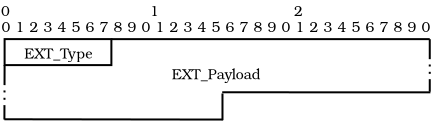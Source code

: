 <?xml version="1.0" encoding="UTF-8"?>
<dia:diagram xmlns:dia="http://www.lysator.liu.se/~alla/dia/">
  <dia:layer name="Фон" visible="true" active="true">
    <dia:group>
      <dia:object type="Flowchart - Box" version="0" id="O0">
        <dia:attribute name="obj_pos">
          <dia:point val="0.328,2.07"/>
        </dia:attribute>
        <dia:attribute name="obj_bb">
          <dia:rectangle val="0.278,2.02;5.717,3.42"/>
        </dia:attribute>
        <dia:attribute name="elem_corner">
          <dia:point val="0.328,2.07"/>
        </dia:attribute>
        <dia:attribute name="elem_width">
          <dia:real val="5.339"/>
        </dia:attribute>
        <dia:attribute name="elem_height">
          <dia:real val="1.3"/>
        </dia:attribute>
        <dia:attribute name="border_width">
          <dia:real val="0.1"/>
        </dia:attribute>
        <dia:attribute name="show_background">
          <dia:boolean val="false"/>
        </dia:attribute>
        <dia:attribute name="padding">
          <dia:real val="0.1"/>
        </dia:attribute>
        <dia:attribute name="text">
          <dia:composite type="text">
            <dia:attribute name="string">
              <dia:string>#EXT_Type#</dia:string>
            </dia:attribute>
            <dia:attribute name="font">
              <dia:font family="TeX Gyre Bonum" style="0" name="Courier"/>
            </dia:attribute>
            <dia:attribute name="height">
              <dia:real val="0.882"/>
            </dia:attribute>
            <dia:attribute name="pos">
              <dia:point val="2.998,3.034"/>
            </dia:attribute>
            <dia:attribute name="color">
              <dia:color val="#000000"/>
            </dia:attribute>
            <dia:attribute name="alignment">
              <dia:enum val="1"/>
            </dia:attribute>
          </dia:composite>
        </dia:attribute>
      </dia:object>
      <dia:object type="Standard - Text" version="1" id="O1">
        <dia:attribute name="obj_pos">
          <dia:point val="0.178,1.72"/>
        </dia:attribute>
        <dia:attribute name="obj_bb">
          <dia:rectangle val="0.178,0.965;21.816,1.91"/>
        </dia:attribute>
        <dia:attribute name="text">
          <dia:composite type="text">
            <dia:attribute name="string">
              <dia:string>#0 1 2 3 4 5 6 7 8 9 0 1 2 3 4 5 6 7 8 9 0 1 2 3 4 5 6 7 8 9 0 1 2#</dia:string>
            </dia:attribute>
            <dia:attribute name="font">
              <dia:font family="TeX Gyre Bonum" style="0" name="Courier"/>
            </dia:attribute>
            <dia:attribute name="height">
              <dia:real val="0.882"/>
            </dia:attribute>
            <dia:attribute name="pos">
              <dia:point val="0.178,1.72"/>
            </dia:attribute>
            <dia:attribute name="color">
              <dia:color val="#000000"/>
            </dia:attribute>
            <dia:attribute name="alignment">
              <dia:enum val="0"/>
            </dia:attribute>
          </dia:composite>
        </dia:attribute>
        <dia:attribute name="valign">
          <dia:enum val="3"/>
        </dia:attribute>
      </dia:object>
      <dia:object type="Standard - Text" version="1" id="O2">
        <dia:attribute name="obj_pos">
          <dia:point val="0.148,0.92"/>
        </dia:attribute>
        <dia:attribute name="obj_bb">
          <dia:rectangle val="0.148,0.165;20.573,1.11"/>
        </dia:attribute>
        <dia:attribute name="text">
          <dia:composite type="text">
            <dia:attribute name="string">
              <dia:string>#0                            1                           2                            3#</dia:string>
            </dia:attribute>
            <dia:attribute name="font">
              <dia:font family="TeX Gyre Bonum" style="0" name="Courier"/>
            </dia:attribute>
            <dia:attribute name="height">
              <dia:real val="0.882"/>
            </dia:attribute>
            <dia:attribute name="pos">
              <dia:point val="0.148,0.92"/>
            </dia:attribute>
            <dia:attribute name="color">
              <dia:color val="#000000"/>
            </dia:attribute>
            <dia:attribute name="alignment">
              <dia:enum val="0"/>
            </dia:attribute>
          </dia:composite>
        </dia:attribute>
        <dia:attribute name="valign">
          <dia:enum val="3"/>
        </dia:attribute>
      </dia:object>
      <dia:object type="Standard - Line" version="0" id="O3">
        <dia:attribute name="obj_pos">
          <dia:point val="11.222,4.79"/>
        </dia:attribute>
        <dia:attribute name="obj_bb">
          <dia:rectangle val="11.172,4.739;11.272,6.176"/>
        </dia:attribute>
        <dia:attribute name="conn_endpoints">
          <dia:point val="11.222,4.79"/>
          <dia:point val="11.222,6.126"/>
        </dia:attribute>
        <dia:attribute name="numcp">
          <dia:int val="1"/>
        </dia:attribute>
      </dia:object>
      <dia:object type="Standard - Line" version="0" id="O4">
        <dia:attribute name="obj_pos">
          <dia:point val="0.328,3.37"/>
        </dia:attribute>
        <dia:attribute name="obj_bb">
          <dia:rectangle val="0.268,3.32;0.379,6.144"/>
        </dia:attribute>
        <dia:attribute name="conn_endpoints">
          <dia:point val="0.328,3.37"/>
          <dia:point val="0.318,6.093"/>
        </dia:attribute>
        <dia:attribute name="numcp">
          <dia:int val="1"/>
        </dia:attribute>
        <dia:attribute name="line_style">
          <dia:enum val="3"/>
        </dia:attribute>
        <dia:connections>
          <dia:connection handle="0" to="O0" connection="11"/>
        </dia:connections>
      </dia:object>
      <dia:object type="Standard - Line" version="0" id="O5">
        <dia:attribute name="obj_pos">
          <dia:point val="21.586,2.073"/>
        </dia:attribute>
        <dia:attribute name="obj_bb">
          <dia:rectangle val="21.536,2.023;21.636,4.749"/>
        </dia:attribute>
        <dia:attribute name="conn_endpoints">
          <dia:point val="21.586,2.073"/>
          <dia:point val="21.586,4.699"/>
        </dia:attribute>
        <dia:attribute name="numcp">
          <dia:int val="1"/>
        </dia:attribute>
        <dia:attribute name="line_style">
          <dia:enum val="3"/>
        </dia:attribute>
      </dia:object>
      <dia:object type="Standard - Line" version="0" id="O6">
        <dia:attribute name="obj_pos">
          <dia:point val="11.209,4.729"/>
        </dia:attribute>
        <dia:attribute name="obj_bb">
          <dia:rectangle val="11.159,4.679;21.668,4.782"/>
        </dia:attribute>
        <dia:attribute name="conn_endpoints">
          <dia:point val="11.209,4.729"/>
          <dia:point val="21.618,4.732"/>
        </dia:attribute>
        <dia:attribute name="numcp">
          <dia:int val="1"/>
        </dia:attribute>
      </dia:object>
      <dia:object type="Standard - Line" version="0" id="O7">
        <dia:attribute name="obj_pos">
          <dia:point val="0.316,6.078"/>
        </dia:attribute>
        <dia:attribute name="obj_bb">
          <dia:rectangle val="0.266,6.028;11.294,6.143"/>
        </dia:attribute>
        <dia:attribute name="conn_endpoints">
          <dia:point val="0.316,6.078"/>
          <dia:point val="11.244,6.093"/>
        </dia:attribute>
        <dia:attribute name="numcp">
          <dia:int val="1"/>
        </dia:attribute>
      </dia:object>
      <dia:object type="Standard - Line" version="0" id="O8">
        <dia:attribute name="obj_pos">
          <dia:point val="5.667,2.07"/>
        </dia:attribute>
        <dia:attribute name="obj_bb">
          <dia:rectangle val="5.617,2.02;21.636,2.123"/>
        </dia:attribute>
        <dia:attribute name="conn_endpoints">
          <dia:point val="5.667,2.07"/>
          <dia:point val="21.586,2.073"/>
        </dia:attribute>
        <dia:attribute name="numcp">
          <dia:int val="1"/>
        </dia:attribute>
        <dia:connections>
          <dia:connection handle="0" to="O0" connection="4"/>
        </dia:connections>
      </dia:object>
      <dia:object type="Standard - Text" version="1" id="O9">
        <dia:attribute name="obj_pos">
          <dia:point val="8.682,4.083"/>
        </dia:attribute>
        <dia:attribute name="obj_bb">
          <dia:rectangle val="8.682,3.328;13.132,4.273"/>
        </dia:attribute>
        <dia:attribute name="text">
          <dia:composite type="text">
            <dia:attribute name="string">
              <dia:string>#EXT_Payload#</dia:string>
            </dia:attribute>
            <dia:attribute name="font">
              <dia:font family="TeX Gyre Bonum" style="0" name="Courier"/>
            </dia:attribute>
            <dia:attribute name="height">
              <dia:real val="0.882"/>
            </dia:attribute>
            <dia:attribute name="pos">
              <dia:point val="8.682,4.083"/>
            </dia:attribute>
            <dia:attribute name="color">
              <dia:color val="#000000"/>
            </dia:attribute>
            <dia:attribute name="alignment">
              <dia:enum val="0"/>
            </dia:attribute>
          </dia:composite>
        </dia:attribute>
        <dia:attribute name="valign">
          <dia:enum val="3"/>
        </dia:attribute>
      </dia:object>
    </dia:group>
  </dia:layer>
</dia:diagram>
